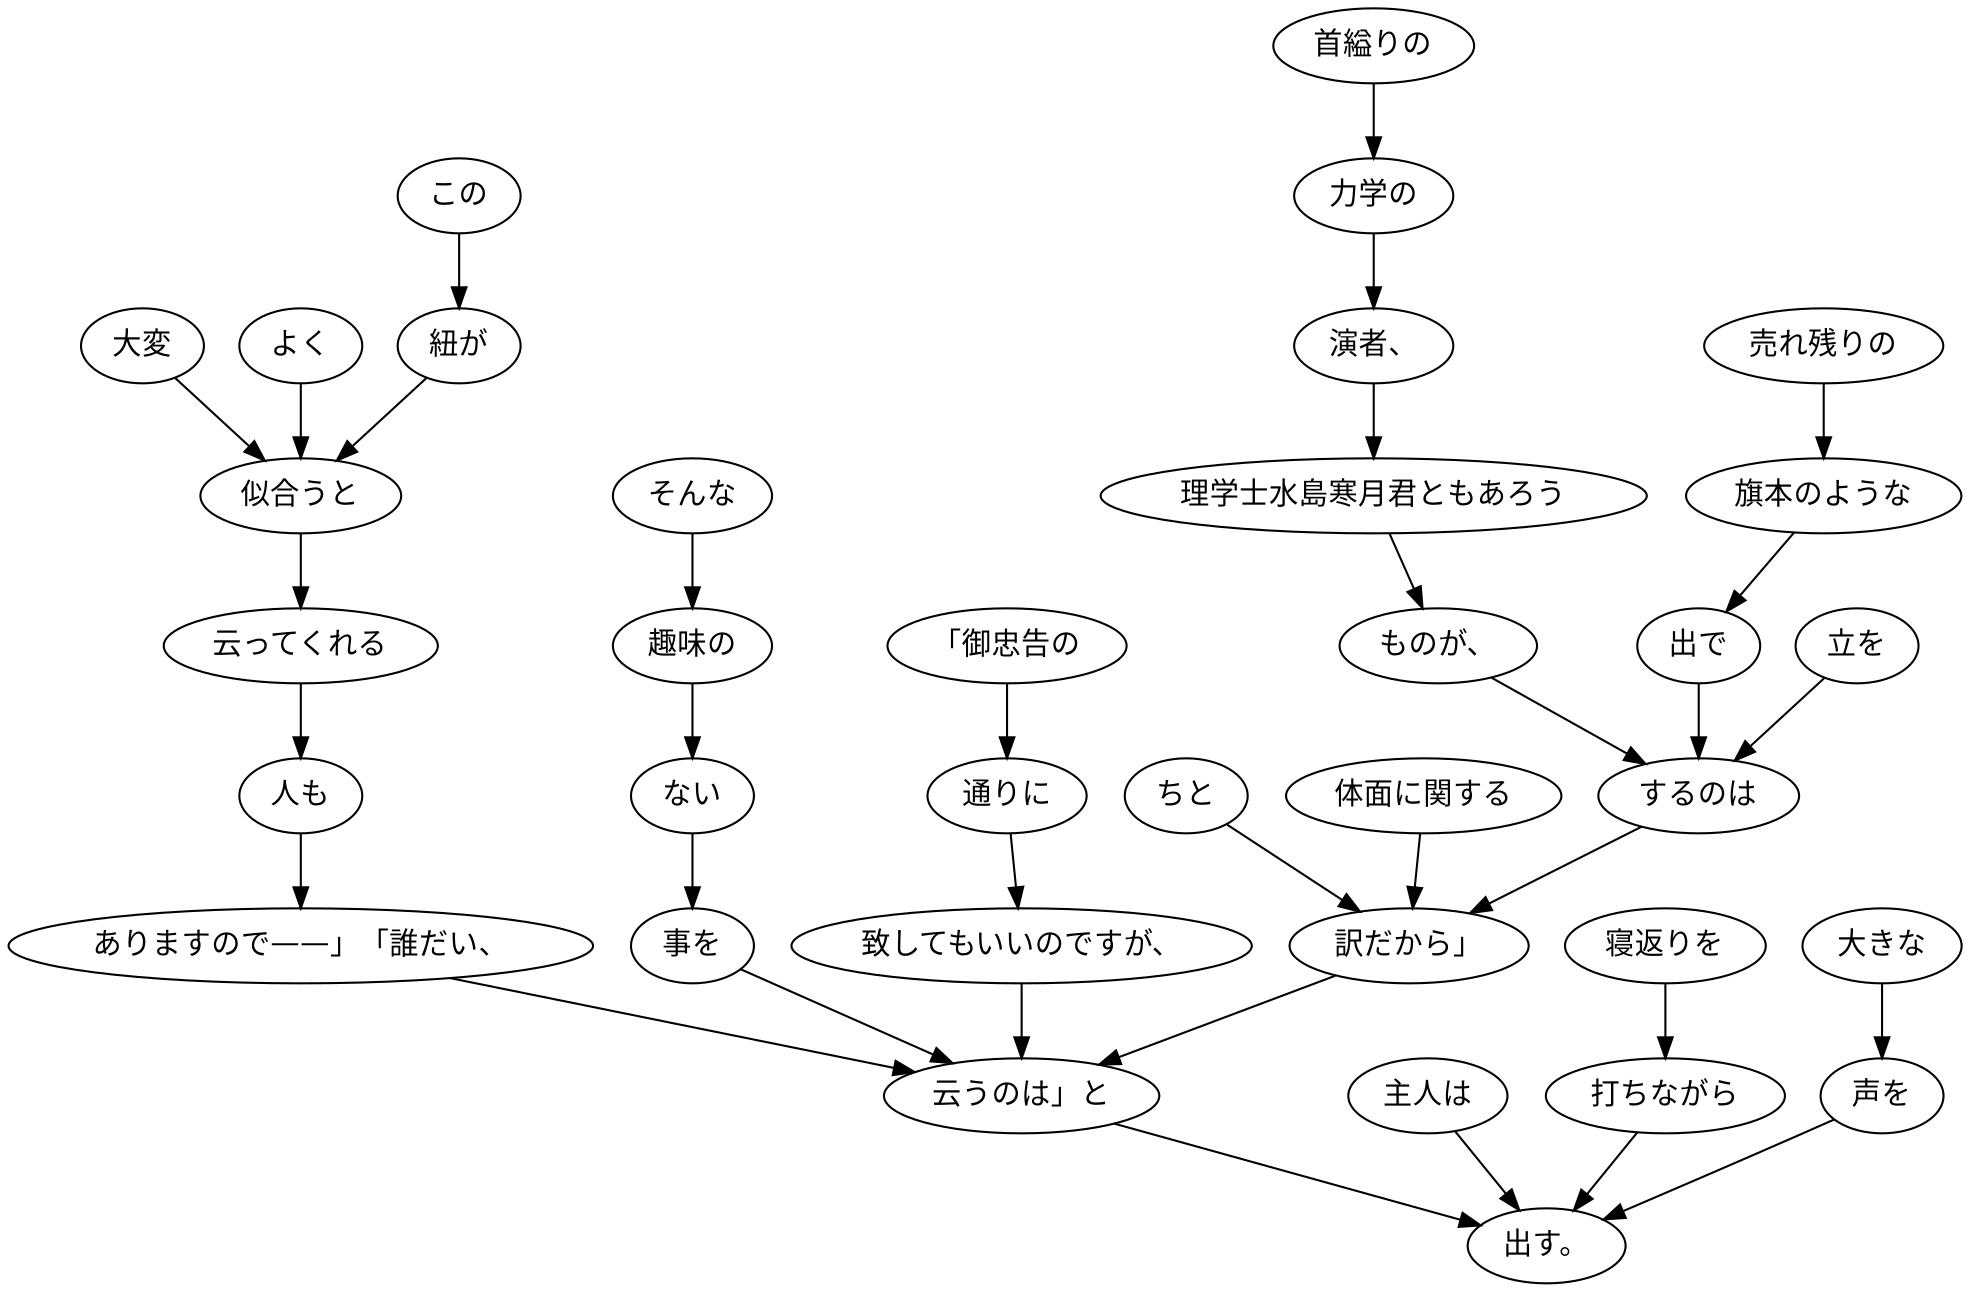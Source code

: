 digraph graph1941 {
	node0 [label="首縊りの"];
	node1 [label="力学の"];
	node2 [label="演者、"];
	node3 [label="理学士水島寒月君ともあろう"];
	node4 [label="ものが、"];
	node5 [label="売れ残りの"];
	node6 [label="旗本のような"];
	node7 [label="出で"];
	node8 [label="立を"];
	node9 [label="するのは"];
	node10 [label="ちと"];
	node11 [label="体面に関する"];
	node12 [label="訳だから」"];
	node13 [label="「御忠告の"];
	node14 [label="通りに"];
	node15 [label="致してもいいのですが、"];
	node16 [label="この"];
	node17 [label="紐が"];
	node18 [label="大変"];
	node19 [label="よく"];
	node20 [label="似合うと"];
	node21 [label="云ってくれる"];
	node22 [label="人も"];
	node23 [label="ありますので——」「誰だい、"];
	node24 [label="そんな"];
	node25 [label="趣味の"];
	node26 [label="ない"];
	node27 [label="事を"];
	node28 [label="云うのは」と"];
	node29 [label="主人は"];
	node30 [label="寝返りを"];
	node31 [label="打ちながら"];
	node32 [label="大きな"];
	node33 [label="声を"];
	node34 [label="出す。"];
	node0 -> node1;
	node1 -> node2;
	node2 -> node3;
	node3 -> node4;
	node4 -> node9;
	node5 -> node6;
	node6 -> node7;
	node7 -> node9;
	node8 -> node9;
	node9 -> node12;
	node10 -> node12;
	node11 -> node12;
	node12 -> node28;
	node13 -> node14;
	node14 -> node15;
	node15 -> node28;
	node16 -> node17;
	node17 -> node20;
	node18 -> node20;
	node19 -> node20;
	node20 -> node21;
	node21 -> node22;
	node22 -> node23;
	node23 -> node28;
	node24 -> node25;
	node25 -> node26;
	node26 -> node27;
	node27 -> node28;
	node28 -> node34;
	node29 -> node34;
	node30 -> node31;
	node31 -> node34;
	node32 -> node33;
	node33 -> node34;
}
